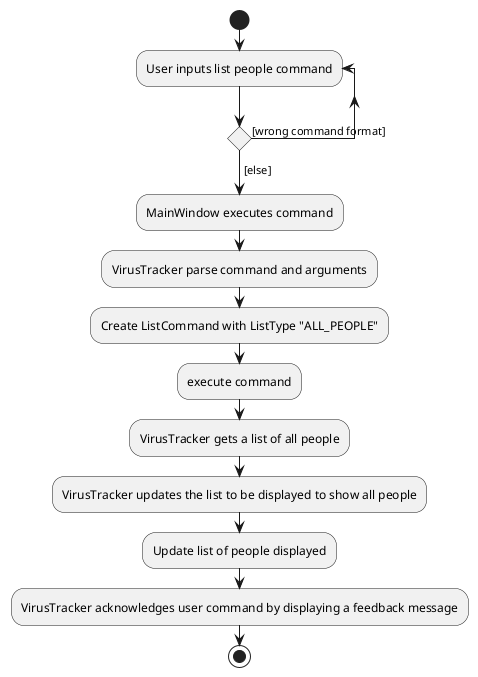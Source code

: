 @startuml
start

'Since the beta syntax does not support placing the condition outside the
'diamond we place it as the true branch instead.

repeat :User inputs list people command;
repeat while () is ([wrong command format])
->[else];

:MainWindow executes command;

:VirusTracker parse command and arguments;

:Create ListCommand with ListType "ALL_PEOPLE";

:execute command;

:VirusTracker gets a list of all people;

:VirusTracker updates the list to be displayed to show all people;

:Update list of people displayed;

:VirusTracker acknowledges user command by displaying a feedback message;

stop

@enduml
